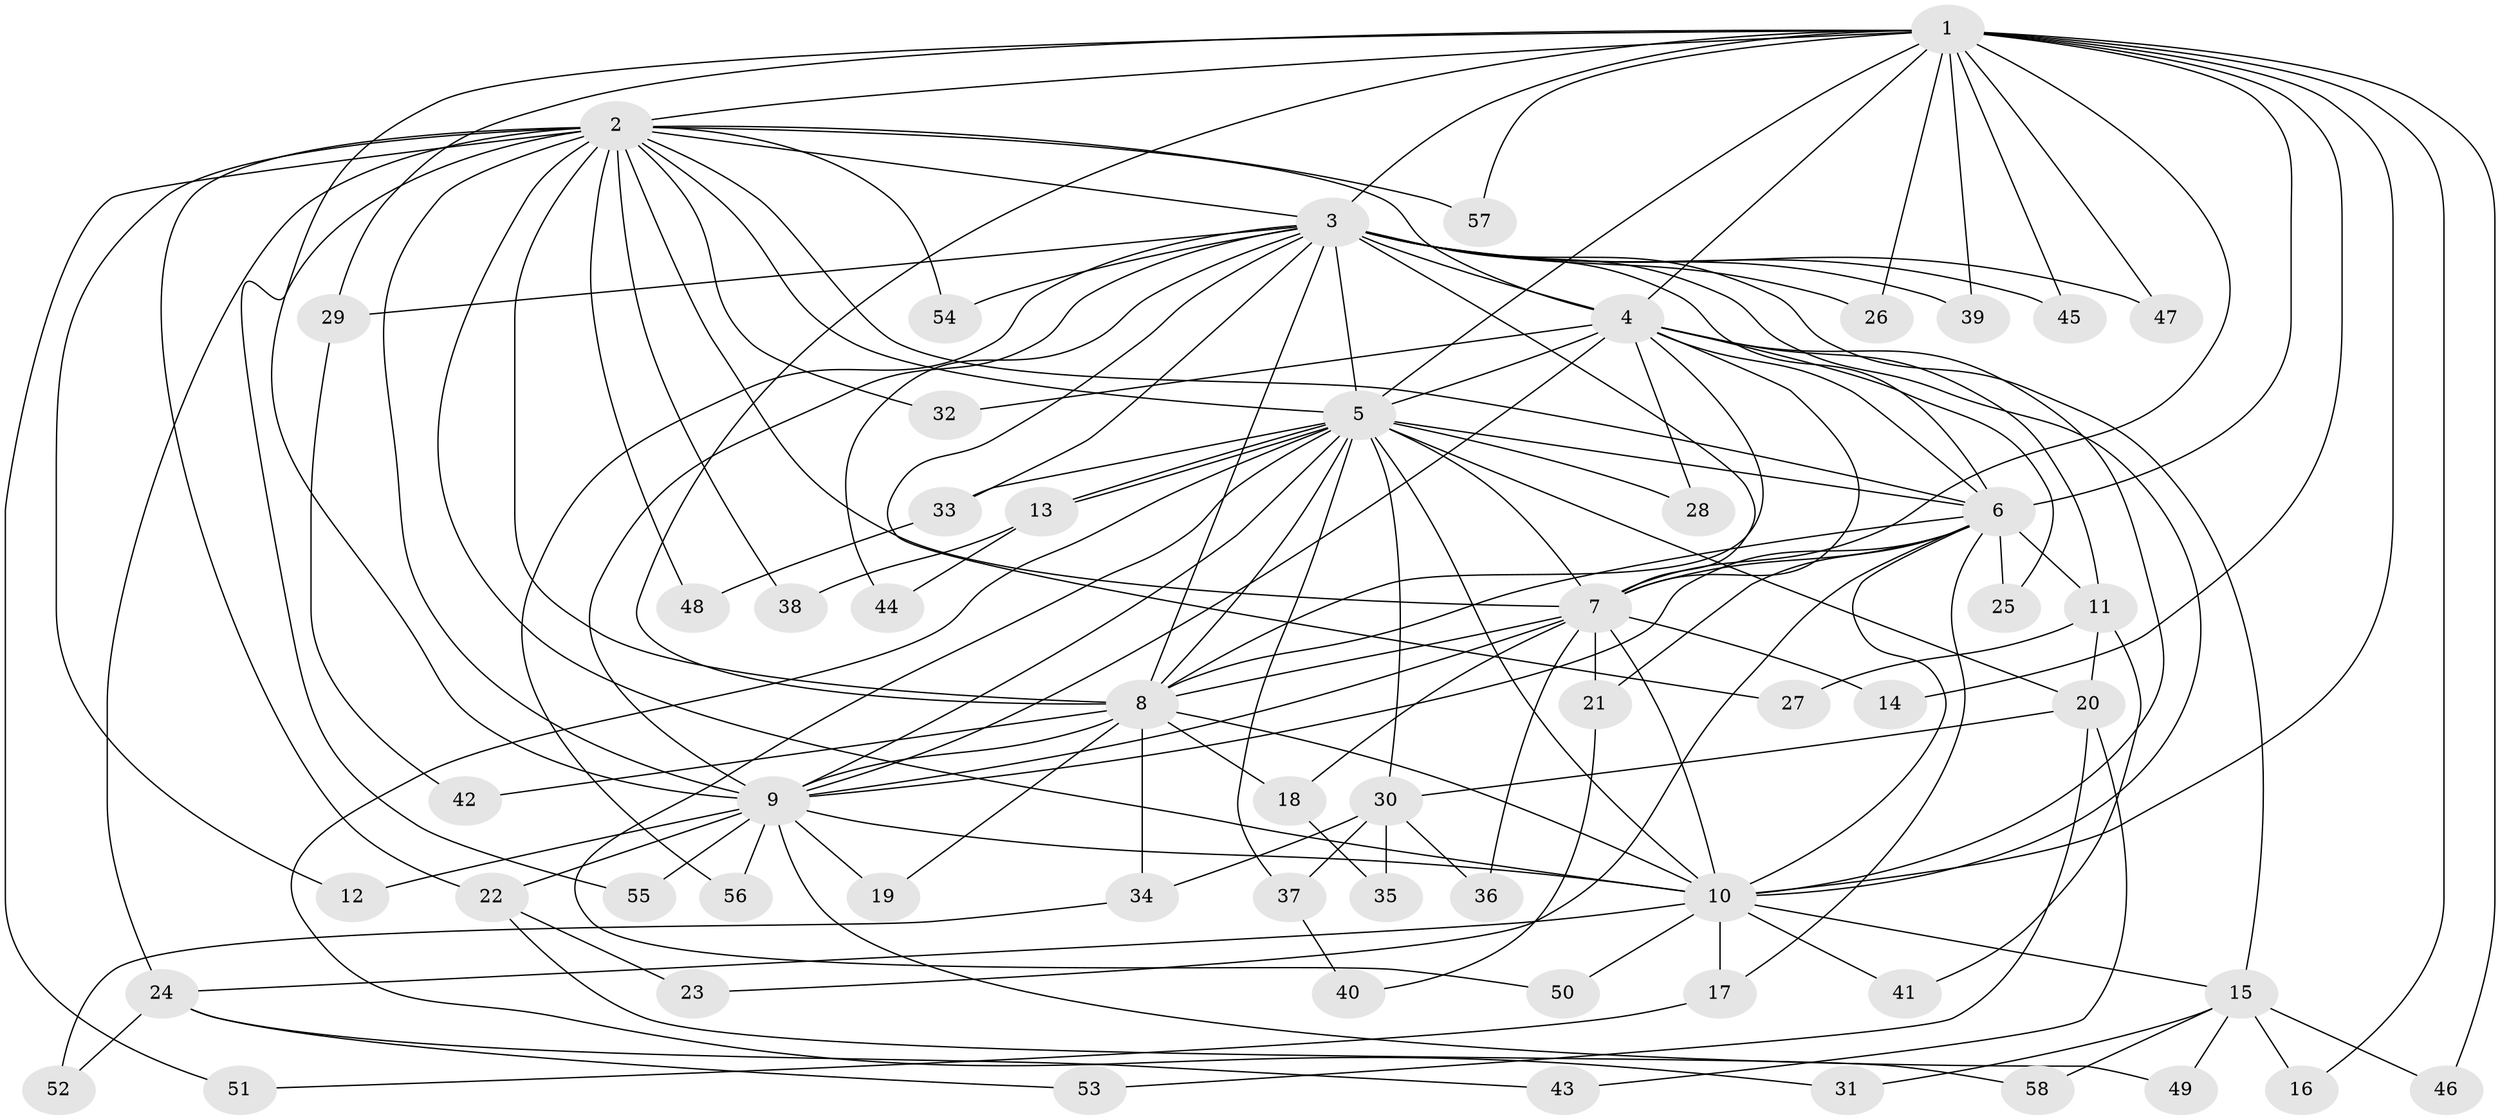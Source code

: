// Generated by graph-tools (version 1.1) at 2025/25/03/09/25 03:25:39]
// undirected, 58 vertices, 141 edges
graph export_dot {
graph [start="1"]
  node [color=gray90,style=filled];
  1;
  2;
  3;
  4;
  5;
  6;
  7;
  8;
  9;
  10;
  11;
  12;
  13;
  14;
  15;
  16;
  17;
  18;
  19;
  20;
  21;
  22;
  23;
  24;
  25;
  26;
  27;
  28;
  29;
  30;
  31;
  32;
  33;
  34;
  35;
  36;
  37;
  38;
  39;
  40;
  41;
  42;
  43;
  44;
  45;
  46;
  47;
  48;
  49;
  50;
  51;
  52;
  53;
  54;
  55;
  56;
  57;
  58;
  1 -- 2;
  1 -- 3;
  1 -- 4;
  1 -- 5;
  1 -- 6;
  1 -- 7;
  1 -- 8;
  1 -- 9;
  1 -- 10;
  1 -- 14;
  1 -- 16;
  1 -- 26;
  1 -- 29;
  1 -- 39;
  1 -- 45;
  1 -- 46;
  1 -- 47;
  1 -- 57;
  2 -- 3;
  2 -- 4;
  2 -- 5;
  2 -- 6;
  2 -- 7;
  2 -- 8;
  2 -- 9;
  2 -- 10;
  2 -- 12;
  2 -- 22;
  2 -- 24;
  2 -- 32;
  2 -- 38;
  2 -- 48;
  2 -- 51;
  2 -- 54;
  2 -- 55;
  2 -- 57;
  3 -- 4;
  3 -- 5;
  3 -- 6;
  3 -- 7;
  3 -- 8;
  3 -- 9;
  3 -- 10;
  3 -- 15;
  3 -- 26;
  3 -- 27;
  3 -- 29;
  3 -- 33;
  3 -- 39;
  3 -- 44;
  3 -- 45;
  3 -- 47;
  3 -- 54;
  3 -- 56;
  4 -- 5;
  4 -- 6;
  4 -- 7;
  4 -- 8;
  4 -- 9;
  4 -- 10;
  4 -- 11;
  4 -- 25;
  4 -- 28;
  4 -- 32;
  5 -- 6;
  5 -- 7;
  5 -- 8;
  5 -- 9;
  5 -- 10;
  5 -- 13;
  5 -- 13;
  5 -- 20;
  5 -- 28;
  5 -- 30;
  5 -- 31;
  5 -- 33;
  5 -- 37;
  5 -- 50;
  6 -- 7;
  6 -- 8;
  6 -- 9;
  6 -- 10;
  6 -- 11;
  6 -- 17;
  6 -- 21;
  6 -- 23;
  6 -- 25;
  7 -- 8;
  7 -- 9;
  7 -- 10;
  7 -- 14;
  7 -- 18;
  7 -- 21;
  7 -- 36;
  8 -- 9;
  8 -- 10;
  8 -- 18;
  8 -- 19;
  8 -- 34;
  8 -- 42;
  9 -- 10;
  9 -- 12;
  9 -- 19;
  9 -- 22;
  9 -- 49;
  9 -- 55;
  9 -- 56;
  10 -- 15;
  10 -- 17;
  10 -- 24;
  10 -- 41;
  10 -- 50;
  11 -- 20;
  11 -- 27;
  11 -- 41;
  13 -- 38;
  13 -- 44;
  15 -- 16;
  15 -- 31;
  15 -- 46;
  15 -- 49;
  15 -- 58;
  17 -- 51;
  18 -- 35;
  20 -- 30;
  20 -- 43;
  20 -- 53;
  21 -- 40;
  22 -- 23;
  22 -- 58;
  24 -- 43;
  24 -- 52;
  24 -- 53;
  29 -- 42;
  30 -- 34;
  30 -- 35;
  30 -- 36;
  30 -- 37;
  33 -- 48;
  34 -- 52;
  37 -- 40;
}
